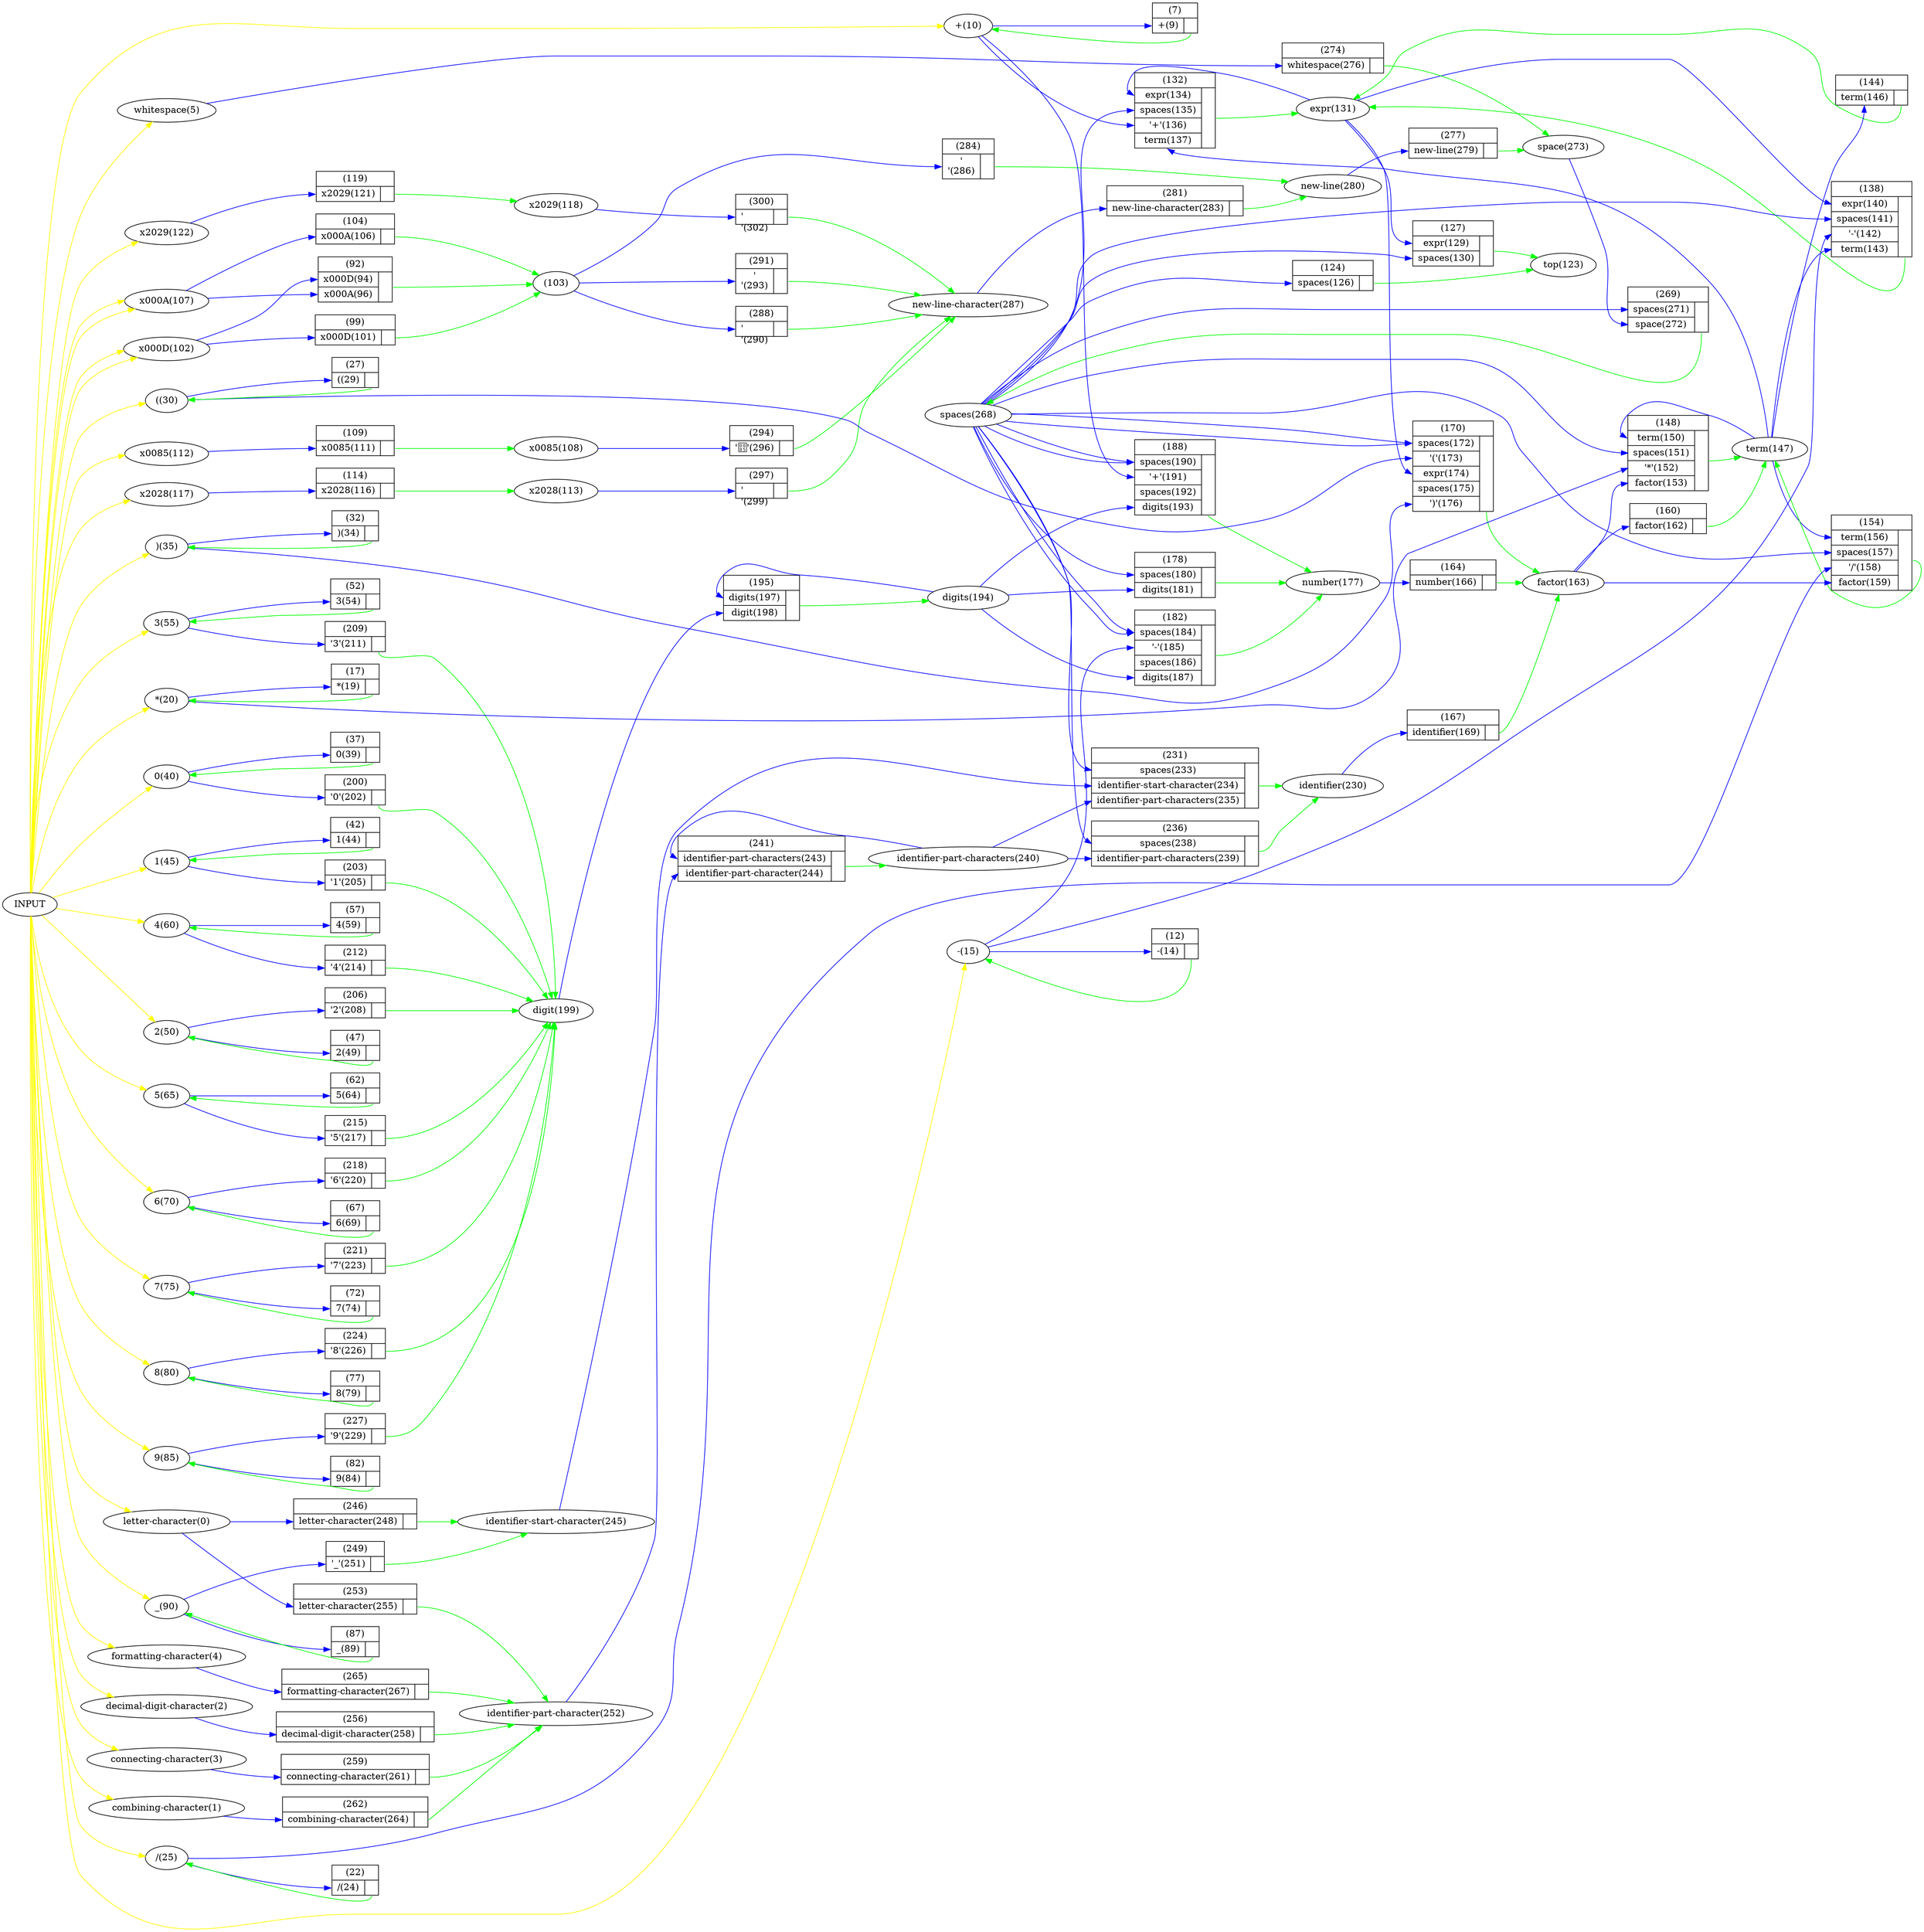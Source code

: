 digraph NP{
  rankdir=LR;
  edge [color = black];
  C_top [label="top(123)"];
  edge [color = green];
  C_top_P_spaces3F [shape = record label="(124)|{{<N_spaces>spaces(126)}|<uplink>}"];
  C_top_P_spaces3F:uplink -> C_top  ;
  C_top_P_expr20spaces3F [shape = record label="(127)|{{<N_expr>expr(129)|<N_spaces>spaces(130)}|<uplink>}"];
  C_top_P_expr20spaces3F:uplink -> C_top  ;
  edge [color = blue];
  C_expr [label="expr(131)"];
  edge [color = green];
  C_expr_P_expr20spaces3F20272B2720term [shape = record label="(132)|{{<N_expr>expr(134)|<N_spaces>spaces(135)|<N_272B27>'+'(136)|<N_term>term(137)}|<uplink>}"];
  C_expr_P_expr20spaces3F20272B2720term:uplink -> C_expr  ;
  C_expr_P_expr20spaces3F20272D2720term [shape = record label="(138)|{{<N_expr>expr(140)|<N_spaces>spaces(141)|<N_272D27>'-'(142)|<N_term>term(143)}|<uplink>}"];
  C_expr_P_expr20spaces3F20272D2720term:uplink -> C_expr  ;
  C_expr_P_term [shape = record label="(144)|{{<N_term>term(146)}|<uplink>}"];
  C_expr_P_term:uplink -> C_expr  ;
  edge [color = blue];
  C_expr->C_top_P_expr20spaces3F:N_expr;
  C_expr->C_expr_P_expr20spaces3F20272B2720term:N_expr;
  C_expr->C_expr_P_expr20spaces3F20272D2720term:N_expr;
  C_expr->C_factor_P_spaces3F2027282720expr20spaces3F20272927:N_expr;
  C_term [label="term(147)"];
  edge [color = green];
  C_term_P_term20spaces3F20272A2720factor [shape = record label="(148)|{{<N_term>term(150)|<N_spaces>spaces(151)|<N_272A27>'*'(152)|<N_factor>factor(153)}|<uplink>}"];
  C_term_P_term20spaces3F20272A2720factor:uplink -> C_term  ;
  C_term_P_term20spaces3F20272F2720factor [shape = record label="(154)|{{<N_term>term(156)|<N_spaces>spaces(157)|<N_272F27>'/'(158)|<N_factor>factor(159)}|<uplink>}"];
  C_term_P_term20spaces3F20272F2720factor:uplink -> C_term  ;
  C_term_P_factor [shape = record label="(160)|{{<N_factor>factor(162)}|<uplink>}"];
  C_term_P_factor:uplink -> C_term  ;
  edge [color = blue];
  C_term->C_expr_P_expr20spaces3F20272B2720term:N_term;
  C_term->C_expr_P_expr20spaces3F20272D2720term:N_term;
  C_term->C_expr_P_term:N_term;
  C_term->C_term_P_term20spaces3F20272A2720factor:N_term;
  C_term->C_term_P_term20spaces3F20272F2720factor:N_term;
  C_factor [label="factor(163)"];
  edge [color = green];
  C_factor_P_number [shape = record label="(164)|{{<N_number>number(166)}|<uplink>}"];
  C_factor_P_number:uplink -> C_factor  ;
  C_factor_P_identifier [shape = record label="(167)|{{<N_identifier>identifier(169)}|<uplink>}"];
  C_factor_P_identifier:uplink -> C_factor  ;
  C_factor_P_spaces3F2027282720expr20spaces3F20272927 [shape = record label="(170)|{{<N_spaces>spaces(172)|<N_272827>'('(173)|<N_expr>expr(174)|<N_spaces>spaces(175)|<N_272927>')'(176)}|<uplink>}"];
  C_factor_P_spaces3F2027282720expr20spaces3F20272927:uplink -> C_factor  ;
  edge [color = blue];
  C_factor->C_term_P_term20spaces3F20272A2720factor:N_factor;
  C_factor->C_term_P_term20spaces3F20272F2720factor:N_factor;
  C_factor->C_term_P_factor:N_factor;
  C_number [label="number(177)"];
  edge [color = green];
  C_number_P_spaces3F20digits [shape = record label="(178)|{{<N_spaces>spaces(180)|<N_digits>digits(181)}|<uplink>}"];
  C_number_P_spaces3F20digits:uplink -> C_number  ;
  C_number_P_spaces3F20272D2720spaces3F20digits [shape = record label="(182)|{{<N_spaces>spaces(184)|<N_272D27>'-'(185)|<N_spaces>spaces(186)|<N_digits>digits(187)}|<uplink>}"];
  C_number_P_spaces3F20272D2720spaces3F20digits:uplink -> C_number  ;
  C_number_P_spaces3F20272B2720spaces3F20digits [shape = record label="(188)|{{<N_spaces>spaces(190)|<N_272B27>'+'(191)|<N_spaces>spaces(192)|<N_digits>digits(193)}|<uplink>}"];
  C_number_P_spaces3F20272B2720spaces3F20digits:uplink -> C_number  ;
  edge [color = blue];
  C_number->C_factor_P_number:N_number;
  C_digits [label="digits(194)"];
  edge [color = green];
  C_digits_P_digits3F20digit [shape = record label="(195)|{{<N_digits>digits(197)|<N_digit>digit(198)}|<uplink>}"];
  C_digits_P_digits3F20digit:uplink -> C_digits  ;
  edge [color = blue];
  C_digits->C_number_P_spaces3F20digits:N_digits;
  C_digits->C_number_P_spaces3F20272D2720spaces3F20digits:N_digits;
  C_digits->C_number_P_spaces3F20272B2720spaces3F20digits:N_digits;
  C_digits->C_digits_P_digits3F20digit:N_digits;
  C_digit [label="digit(199)"];
  edge [color = green];
  C_digit_P_22022 [shape = record label="(200)|{{<N_22022>'0'(202)}|<uplink>}"];
  C_digit_P_22022:uplink -> C_digit  ;
  C_digit_P_22122 [shape = record label="(203)|{{<N_22122>'1'(205)}|<uplink>}"];
  C_digit_P_22122:uplink -> C_digit  ;
  C_digit_P_22222 [shape = record label="(206)|{{<N_22222>'2'(208)}|<uplink>}"];
  C_digit_P_22222:uplink -> C_digit  ;
  C_digit_P_22322 [shape = record label="(209)|{{<N_22322>'3'(211)}|<uplink>}"];
  C_digit_P_22322:uplink -> C_digit  ;
  C_digit_P_22422 [shape = record label="(212)|{{<N_22422>'4'(214)}|<uplink>}"];
  C_digit_P_22422:uplink -> C_digit  ;
  C_digit_P_22522 [shape = record label="(215)|{{<N_22522>'5'(217)}|<uplink>}"];
  C_digit_P_22522:uplink -> C_digit  ;
  C_digit_P_22622 [shape = record label="(218)|{{<N_22622>'6'(220)}|<uplink>}"];
  C_digit_P_22622:uplink -> C_digit  ;
  C_digit_P_22722 [shape = record label="(221)|{{<N_22722>'7'(223)}|<uplink>}"];
  C_digit_P_22722:uplink -> C_digit  ;
  C_digit_P_22822 [shape = record label="(224)|{{<N_22822>'8'(226)}|<uplink>}"];
  C_digit_P_22822:uplink -> C_digit  ;
  C_digit_P_22922 [shape = record label="(227)|{{<N_22922>'9'(229)}|<uplink>}"];
  C_digit_P_22922:uplink -> C_digit  ;
  edge [color = blue];
  C_digit->C_digits_P_digits3F20digit:N_digit;
  C_identifier [label="identifier(230)"];
  edge [color = green];
  C_identifier_P_spaces3F20identifier2Dstart2Dcharacter20identifier2Dpart2Dcharacters [shape = record label="(231)|{{<N_spaces>spaces(233)|<N_identifier2Dstart2Dcharacter>identifier-start-character(234)|<N_identifier2Dpart2Dcharacters>identifier-part-characters(235)}|<uplink>}"];
  C_identifier_P_spaces3F20identifier2Dstart2Dcharacter20identifier2Dpart2Dcharacters:uplink -> C_identifier  ;
  C_identifier_P_spaces3F20identifier2Dpart2Dcharacters [shape = record label="(236)|{{<N_spaces>spaces(238)|<N_identifier2Dpart2Dcharacters>identifier-part-characters(239)}|<uplink>}"];
  C_identifier_P_spaces3F20identifier2Dpart2Dcharacters:uplink -> C_identifier  ;
  edge [color = blue];
  C_identifier->C_factor_P_identifier:N_identifier;
  C_identifier2Dpart2Dcharacters [label="identifier-part-characters(240)"];
  edge [color = green];
  C_identifier2Dpart2Dcharacters_P_identifier2Dpart2Dcharacters3F20identifier2Dpart2Dcharacter [shape = record label="(241)|{{<N_identifier2Dpart2Dcharacters>identifier-part-characters(243)|<N_identifier2Dpart2Dcharacter>identifier-part-character(244)}|<uplink>}"];
  C_identifier2Dpart2Dcharacters_P_identifier2Dpart2Dcharacters3F20identifier2Dpart2Dcharacter:uplink -> C_identifier2Dpart2Dcharacters  ;
  edge [color = blue];
  C_identifier2Dpart2Dcharacters->C_identifier_P_spaces3F20identifier2Dstart2Dcharacter20identifier2Dpart2Dcharacters:N_identifier2Dpart2Dcharacters;
  C_identifier2Dpart2Dcharacters->C_identifier_P_spaces3F20identifier2Dpart2Dcharacters:N_identifier2Dpart2Dcharacters;
  C_identifier2Dpart2Dcharacters->C_identifier2Dpart2Dcharacters_P_identifier2Dpart2Dcharacters3F20identifier2Dpart2Dcharacter:N_identifier2Dpart2Dcharacters;
  C_identifier2Dstart2Dcharacter [label="identifier-start-character(245)"];
  edge [color = green];
  C_identifier2Dstart2Dcharacter_P_letter2Dcharacter [shape = record label="(246)|{{<N_letter2Dcharacter>letter-character(248)}|<uplink>}"];
  C_identifier2Dstart2Dcharacter_P_letter2Dcharacter:uplink -> C_identifier2Dstart2Dcharacter  ;
  C_identifier2Dstart2Dcharacter_P_225F22 [shape = record label="(249)|{{<N_225F22>'_'(251)}|<uplink>}"];
  C_identifier2Dstart2Dcharacter_P_225F22:uplink -> C_identifier2Dstart2Dcharacter  ;
  edge [color = blue];
  C_identifier2Dstart2Dcharacter->C_identifier_P_spaces3F20identifier2Dstart2Dcharacter20identifier2Dpart2Dcharacters:N_identifier2Dstart2Dcharacter;
  C_identifier2Dpart2Dcharacter [label="identifier-part-character(252)"];
  edge [color = green];
  C_identifier2Dpart2Dcharacter_P_letter2Dcharacter [shape = record label="(253)|{{<N_letter2Dcharacter>letter-character(255)}|<uplink>}"];
  C_identifier2Dpart2Dcharacter_P_letter2Dcharacter:uplink -> C_identifier2Dpart2Dcharacter  ;
  C_identifier2Dpart2Dcharacter_P_decimal2Ddigit2Dcharacter [shape = record label="(256)|{{<N_decimal2Ddigit2Dcharacter>decimal-digit-character(258)}|<uplink>}"];
  C_identifier2Dpart2Dcharacter_P_decimal2Ddigit2Dcharacter:uplink -> C_identifier2Dpart2Dcharacter  ;
  C_identifier2Dpart2Dcharacter_P_connecting2Dcharacter [shape = record label="(259)|{{<N_connecting2Dcharacter>connecting-character(261)}|<uplink>}"];
  C_identifier2Dpart2Dcharacter_P_connecting2Dcharacter:uplink -> C_identifier2Dpart2Dcharacter  ;
  C_identifier2Dpart2Dcharacter_P_combining2Dcharacter [shape = record label="(262)|{{<N_combining2Dcharacter>combining-character(264)}|<uplink>}"];
  C_identifier2Dpart2Dcharacter_P_combining2Dcharacter:uplink -> C_identifier2Dpart2Dcharacter  ;
  C_identifier2Dpart2Dcharacter_P_formatting2Dcharacter [shape = record label="(265)|{{<N_formatting2Dcharacter>formatting-character(267)}|<uplink>}"];
  C_identifier2Dpart2Dcharacter_P_formatting2Dcharacter:uplink -> C_identifier2Dpart2Dcharacter  ;
  edge [color = blue];
  C_identifier2Dpart2Dcharacter->C_identifier2Dpart2Dcharacters_P_identifier2Dpart2Dcharacters3F20identifier2Dpart2Dcharacter:N_identifier2Dpart2Dcharacter;
  C_spaces [label="spaces(268)"];
  edge [color = green];
  C_spaces_P_spaces3F20space [shape = record label="(269)|{{<N_spaces>spaces(271)|<N_space>space(272)}|<uplink>}"];
  C_spaces_P_spaces3F20space:uplink -> C_spaces  ;
  edge [color = blue];
  C_spaces->C_top_P_spaces3F:N_spaces;
  C_spaces->C_top_P_expr20spaces3F:N_spaces;
  C_spaces->C_expr_P_expr20spaces3F20272B2720term:N_spaces;
  C_spaces->C_expr_P_expr20spaces3F20272D2720term:N_spaces;
  C_spaces->C_term_P_term20spaces3F20272A2720factor:N_spaces;
  C_spaces->C_term_P_term20spaces3F20272F2720factor:N_spaces;
  C_spaces->C_factor_P_spaces3F2027282720expr20spaces3F20272927:N_spaces;
  C_spaces->C_factor_P_spaces3F2027282720expr20spaces3F20272927:N_spaces;
  C_spaces->C_number_P_spaces3F20digits:N_spaces;
  C_spaces->C_number_P_spaces3F20272D2720spaces3F20digits:N_spaces;
  C_spaces->C_number_P_spaces3F20272D2720spaces3F20digits:N_spaces;
  C_spaces->C_number_P_spaces3F20272B2720spaces3F20digits:N_spaces;
  C_spaces->C_number_P_spaces3F20272B2720spaces3F20digits:N_spaces;
  C_spaces->C_identifier_P_spaces3F20identifier2Dstart2Dcharacter20identifier2Dpart2Dcharacters:N_spaces;
  C_spaces->C_identifier_P_spaces3F20identifier2Dpart2Dcharacters:N_spaces;
  C_spaces->C_spaces_P_spaces3F20space:N_spaces;
  C_space [label="space(273)"];
  edge [color = green];
  C_space_P_whitespace [shape = record label="(274)|{{<N_whitespace>whitespace(276)}|<uplink>}"];
  C_space_P_whitespace:uplink -> C_space  ;
  C_space_P_new2Dline [shape = record label="(277)|{{<N_new2Dline>new-line(279)}|<uplink>}"];
  C_space_P_new2Dline:uplink -> C_space  ;
  edge [color = blue];
  C_space->C_spaces_P_spaces3F20space:N_space;
  C_new2Dline [label="new-line(280)"];
  edge [color = green];
  C_new2Dline_P_new2Dline2Dcharacter [shape = record label="(281)|{{<N_new2Dline2Dcharacter>new-line-character(283)}|<uplink>}"];
  C_new2Dline_P_new2Dline2Dcharacter:uplink -> C_new2Dline  ;
  C_new2Dline_P_222623x000D3B2623x000A3B22 [shape = record label="(284)|{{<N_222623x000D3B2623x000A3B22>'&#x000D;&#x000A;'(286)}|<uplink>}"];
  C_new2Dline_P_222623x000D3B2623x000A3B22:uplink -> C_new2Dline  ;
  edge [color = blue];
  C_new2Dline->C_space_P_new2Dline:N_new2Dline;
  C_new2Dline2Dcharacter [label="new-line-character(287)"];
  edge [color = green];
  C_new2Dline2Dcharacter_P_222623x000D3B22 [shape = record label="(288)|{{<N_222623x000D3B22>'&#x000D;'(290)}|<uplink>}"];
  C_new2Dline2Dcharacter_P_222623x000D3B22:uplink -> C_new2Dline2Dcharacter  ;
  C_new2Dline2Dcharacter_P_222623x000A3B22 [shape = record label="(291)|{{<N_222623x000A3B22>'&#x000A;'(293)}|<uplink>}"];
  C_new2Dline2Dcharacter_P_222623x000A3B22:uplink -> C_new2Dline2Dcharacter  ;
  C_new2Dline2Dcharacter_P_222623x00853B22 [shape = record label="(294)|{{<N_222623x00853B22>'&#x0085;'(296)}|<uplink>}"];
  C_new2Dline2Dcharacter_P_222623x00853B22:uplink -> C_new2Dline2Dcharacter  ;
  C_new2Dline2Dcharacter_P_222623x20283B22 [shape = record label="(297)|{{<N_222623x20283B22>'&#x2028;'(299)}|<uplink>}"];
  C_new2Dline2Dcharacter_P_222623x20283B22:uplink -> C_new2Dline2Dcharacter  ;
  C_new2Dline2Dcharacter_P_222623x20293B22 [shape = record label="(300)|{{<N_222623x20293B22>'&#x2029;'(302)}|<uplink>}"];
  C_new2Dline2Dcharacter_P_222623x20293B22:uplink -> C_new2Dline2Dcharacter  ;
  edge [color = blue];
  C_new2Dline2Dcharacter->C_new2Dline_P_new2Dline2Dcharacter:N_new2Dline2Dcharacter;
  C_2B [label="+(6)"];
  edge [color = green];
  C_2B_P_272B27 [shape = record label="(7)|{{<N_2B>+(9)}|<uplink>}"];
  C_2B_P_272B27:uplink -> C_2B  ;
  edge [color = blue];
  C_2B->C_expr_P_expr20spaces3F20272B2720term:N_272B27;
  C_2B->C_number_P_spaces3F20272B2720spaces3F20digits:N_272B27;
  C_2D [label="-(11)"];
  edge [color = green];
  C_2D_P_272D27 [shape = record label="(12)|{{<N_2D>-(14)}|<uplink>}"];
  C_2D_P_272D27:uplink -> C_2D  ;
  edge [color = blue];
  C_2D->C_expr_P_expr20spaces3F20272D2720term:N_272D27;
  C_2D->C_number_P_spaces3F20272D2720spaces3F20digits:N_272D27;
  C_2A [label="*(16)"];
  edge [color = green];
  C_2A_P_272A27 [shape = record label="(17)|{{<N_2A>*(19)}|<uplink>}"];
  C_2A_P_272A27:uplink -> C_2A  ;
  edge [color = blue];
  C_2A->C_term_P_term20spaces3F20272A2720factor:N_272A27;
  C_2F [label="/(21)"];
  edge [color = green];
  C_2F_P_272F27 [shape = record label="(22)|{{<N_2F>/(24)}|<uplink>}"];
  C_2F_P_272F27:uplink -> C_2F  ;
  edge [color = blue];
  C_2F->C_term_P_term20spaces3F20272F2720factor:N_272F27;
  C_28 [label="((26)"];
  edge [color = green];
  C_28_P_272827 [shape = record label="(27)|{{<N_28>((29)}|<uplink>}"];
  C_28_P_272827:uplink -> C_28  ;
  edge [color = blue];
  C_28->C_factor_P_spaces3F2027282720expr20spaces3F20272927:N_272827;
  C_29 [label=")(31)"];
  edge [color = green];
  C_29_P_272927 [shape = record label="(32)|{{<N_29>)(34)}|<uplink>}"];
  C_29_P_272927:uplink -> C_29  ;
  edge [color = blue];
  C_29->C_factor_P_spaces3F2027282720expr20spaces3F20272927:N_272927;
  C_0 [label="0(36)"];
  edge [color = green];
  C_0_P_22022 [shape = record label="(37)|{{<N_0>0(39)}|<uplink>}"];
  C_0_P_22022:uplink -> C_0  ;
  edge [color = blue];
  C_0->C_digit_P_22022:N_22022;
  C_1 [label="1(41)"];
  edge [color = green];
  C_1_P_22122 [shape = record label="(42)|{{<N_1>1(44)}|<uplink>}"];
  C_1_P_22122:uplink -> C_1  ;
  edge [color = blue];
  C_1->C_digit_P_22122:N_22122;
  C_2 [label="2(46)"];
  edge [color = green];
  C_2_P_22222 [shape = record label="(47)|{{<N_2>2(49)}|<uplink>}"];
  C_2_P_22222:uplink -> C_2  ;
  edge [color = blue];
  C_2->C_digit_P_22222:N_22222;
  C_3 [label="3(51)"];
  edge [color = green];
  C_3_P_22322 [shape = record label="(52)|{{<N_3>3(54)}|<uplink>}"];
  C_3_P_22322:uplink -> C_3  ;
  edge [color = blue];
  C_3->C_digit_P_22322:N_22322;
  C_4 [label="4(56)"];
  edge [color = green];
  C_4_P_22422 [shape = record label="(57)|{{<N_4>4(59)}|<uplink>}"];
  C_4_P_22422:uplink -> C_4  ;
  edge [color = blue];
  C_4->C_digit_P_22422:N_22422;
  C_5 [label="5(61)"];
  edge [color = green];
  C_5_P_22522 [shape = record label="(62)|{{<N_5>5(64)}|<uplink>}"];
  C_5_P_22522:uplink -> C_5  ;
  edge [color = blue];
  C_5->C_digit_P_22522:N_22522;
  C_6 [label="6(66)"];
  edge [color = green];
  C_6_P_22622 [shape = record label="(67)|{{<N_6>6(69)}|<uplink>}"];
  C_6_P_22622:uplink -> C_6  ;
  edge [color = blue];
  C_6->C_digit_P_22622:N_22622;
  C_7 [label="7(71)"];
  edge [color = green];
  C_7_P_22722 [shape = record label="(72)|{{<N_7>7(74)}|<uplink>}"];
  C_7_P_22722:uplink -> C_7  ;
  edge [color = blue];
  C_7->C_digit_P_22722:N_22722;
  C_8 [label="8(76)"];
  edge [color = green];
  C_8_P_22822 [shape = record label="(77)|{{<N_8>8(79)}|<uplink>}"];
  C_8_P_22822:uplink -> C_8  ;
  edge [color = blue];
  C_8->C_digit_P_22822:N_22822;
  C_9 [label="9(81)"];
  edge [color = green];
  C_9_P_22922 [shape = record label="(82)|{{<N_9>9(84)}|<uplink>}"];
  C_9_P_22922:uplink -> C_9  ;
  edge [color = blue];
  C_9->C_digit_P_22922:N_22922;
  C_5F [label="_(86)"];
  edge [color = green];
  C_5F_P_225F22 [shape = record label="(87)|{{<N_5F>_(89)}|<uplink>}"];
  C_5F_P_225F22:uplink -> C_5F  ;
  edge [color = blue];
  C_5F->C_identifier2Dstart2Dcharacter_P_225F22:N_225F22;
  C_ [label="(91)"];
  edge [color = green];
  C__P_222623x000D3B2623x000A3B22 [shape = record label="(92)|{{<N_x000D>x000D(94)|<N_x000A>x000A(96)}|<uplink>}"];
  C__P_222623x000D3B2623x000A3B22:uplink -> C_  ;
  edge [color = blue];
  C_->C_new2Dline_P_222623x000D3B2623x000A3B22:N_222623x000D3B2623x000A3B22;
  C_ [label="(98)"];
  edge [color = green];
  C__P_222623x000D3B22 [shape = record label="(99)|{{<N_x000D>x000D(101)}|<uplink>}"];
  C__P_222623x000D3B22:uplink -> C_  ;
  edge [color = blue];
  C_->C_new2Dline2Dcharacter_P_222623x000D3B22:N_222623x000D3B22;
  C_ [label="(103)"];
  edge [color = green];
  C__P_222623x000A3B22 [shape = record label="(104)|{{<N_x000A>x000A(106)}|<uplink>}"];
  C__P_222623x000A3B22:uplink -> C_  ;
  edge [color = blue];
  C_->C_new2Dline2Dcharacter_P_222623x000A3B22:N_222623x000A3B22;
  C_85 [label="\x0085(108)"];
  edge [color = green];
  C_85_P_222623x00853B22 [shape = record label="(109)|{{<N_x0085>x0085(111)}|<uplink>}"];
  C_85_P_222623x00853B22:uplink -> C_85  ;
  edge [color = blue];
  C_85->C_new2Dline2Dcharacter_P_222623x00853B22:N_222623x00853B22;
  C_2028 [label="\x2028(113)"];
  edge [color = green];
  C_2028_P_222623x20283B22 [shape = record label="(114)|{{<N_x2028>x2028(116)}|<uplink>}"];
  C_2028_P_222623x20283B22:uplink -> C_2028  ;
  edge [color = blue];
  C_2028->C_new2Dline2Dcharacter_P_222623x20283B22:N_222623x20283B22;
  C_2029 [label="\x2029(118)"];
  edge [color = green];
  C_2029_P_222623x20293B22 [shape = record label="(119)|{{<N_x2029>x2029(121)}|<uplink>}"];
  C_2029_P_222623x20293B22:uplink -> C_2029  ;
  edge [color = blue];
  C_2029->C_new2Dline2Dcharacter_P_222623x20293B22:N_222623x20293B22;
  C_2B [label="+(10)"];
  edge [color = green];
  edge [color = blue];
  C_2B->C_2B_P_272B27:N_2B;
  C_2D [label="-(15)"];
  edge [color = green];
  edge [color = blue];
  C_2D->C_2D_P_272D27:N_2D;
  C_2A [label="*(20)"];
  edge [color = green];
  edge [color = blue];
  C_2A->C_2A_P_272A27:N_2A;
  C_2F [label="/(25)"];
  edge [color = green];
  edge [color = blue];
  C_2F->C_2F_P_272F27:N_2F;
  C_28 [label="((30)"];
  edge [color = green];
  edge [color = blue];
  C_28->C_28_P_272827:N_28;
  C_29 [label=")(35)"];
  edge [color = green];
  edge [color = blue];
  C_29->C_29_P_272927:N_29;
  C_0 [label="0(40)"];
  edge [color = green];
  edge [color = blue];
  C_0->C_0_P_22022:N_0;
  C_1 [label="1(45)"];
  edge [color = green];
  edge [color = blue];
  C_1->C_1_P_22122:N_1;
  C_2 [label="2(50)"];
  edge [color = green];
  edge [color = blue];
  C_2->C_2_P_22222:N_2;
  C_3 [label="3(55)"];
  edge [color = green];
  edge [color = blue];
  C_3->C_3_P_22322:N_3;
  C_4 [label="4(60)"];
  edge [color = green];
  edge [color = blue];
  C_4->C_4_P_22422:N_4;
  C_5 [label="5(65)"];
  edge [color = green];
  edge [color = blue];
  C_5->C_5_P_22522:N_5;
  C_6 [label="6(70)"];
  edge [color = green];
  edge [color = blue];
  C_6->C_6_P_22622:N_6;
  C_7 [label="7(75)"];
  edge [color = green];
  edge [color = blue];
  C_7->C_7_P_22722:N_7;
  C_8 [label="8(80)"];
  edge [color = green];
  edge [color = blue];
  C_8->C_8_P_22822:N_8;
  C_9 [label="9(85)"];
  edge [color = green];
  edge [color = blue];
  C_9->C_9_P_22922:N_9;
  C_5F [label="_(90)"];
  edge [color = green];
  edge [color = blue];
  C_5F->C_5F_P_225F22:N_5F;
  C_x000D [label="x000D(95)"];
  edge [color = green];
  edge [color = blue];
  C_x000D->C__P_222623x000D3B2623x000A3B22:N_x000D;
  C_x000A [label="x000A(97)"];
  edge [color = green];
  edge [color = blue];
  C_x000A->C__P_222623x000D3B2623x000A3B22:N_x000A;
  C_x000D [label="x000D(102)"];
  edge [color = green];
  edge [color = blue];
  C_x000D->C__P_222623x000D3B22:N_x000D;
  C_x000A [label="x000A(107)"];
  edge [color = green];
  edge [color = blue];
  C_x000A->C__P_222623x000A3B22:N_x000A;
  C_x0085 [label="x0085(112)"];
  edge [color = green];
  edge [color = blue];
  C_x0085->C_85_P_222623x00853B22:N_x0085;
  C_x2028 [label="x2028(117)"];
  edge [color = green];
  edge [color = blue];
  C_x2028->C_2028_P_222623x20283B22:N_x2028;
  C_x2029 [label="x2029(122)"];
  edge [color = green];
  edge [color = blue];
  C_x2029->C_2029_P_222623x20293B22:N_x2029;
  C_letter2Dcharacter [label="letter-character(0)"];
  edge [color = green];
  edge [color = blue];
  C_letter2Dcharacter->C_identifier2Dstart2Dcharacter_P_letter2Dcharacter:N_letter2Dcharacter;
  C_letter2Dcharacter->C_identifier2Dpart2Dcharacter_P_letter2Dcharacter:N_letter2Dcharacter;
  C_combining2Dcharacter [label="combining-character(1)"];
  edge [color = green];
  edge [color = blue];
  C_combining2Dcharacter->C_identifier2Dpart2Dcharacter_P_combining2Dcharacter:N_combining2Dcharacter;
  C_decimal2Ddigit2Dcharacter [label="decimal-digit-character(2)"];
  edge [color = green];
  edge [color = blue];
  C_decimal2Ddigit2Dcharacter->C_identifier2Dpart2Dcharacter_P_decimal2Ddigit2Dcharacter:N_decimal2Ddigit2Dcharacter;
  C_connecting2Dcharacter [label="connecting-character(3)"];
  edge [color = green];
  edge [color = blue];
  C_connecting2Dcharacter->C_identifier2Dpart2Dcharacter_P_connecting2Dcharacter:N_connecting2Dcharacter;
  C_formatting2Dcharacter [label="formatting-character(4)"];
  edge [color = green];
  edge [color = blue];
  C_formatting2Dcharacter->C_identifier2Dpart2Dcharacter_P_formatting2Dcharacter:N_formatting2Dcharacter;
  C_whitespace [label="whitespace(5)"];
  edge [color = green];
  edge [color = blue];
  C_whitespace->C_space_P_whitespace:N_whitespace;
  edge [color = yellow];
  INPUT;
  INPUT -> C_2B
  INPUT -> C_2D
  INPUT -> C_2A
  INPUT -> C_2F
  INPUT -> C_28
  INPUT -> C_29
  INPUT -> C_0
  INPUT -> C_1
  INPUT -> C_2
  INPUT -> C_3
  INPUT -> C_4
  INPUT -> C_5
  INPUT -> C_6
  INPUT -> C_7
  INPUT -> C_8
  INPUT -> C_9
  INPUT -> C_5F
  INPUT -> C_x000D
  INPUT -> C_x000A
  INPUT -> C_x000D
  INPUT -> C_x000A
  INPUT -> C_x0085
  INPUT -> C_x2028
  INPUT -> C_x2029
  INPUT -> C_letter2Dcharacter
  INPUT -> C_combining2Dcharacter
  INPUT -> C_decimal2Ddigit2Dcharacter
  INPUT -> C_connecting2Dcharacter
  INPUT -> C_formatting2Dcharacter
  INPUT -> C_whitespace
}
